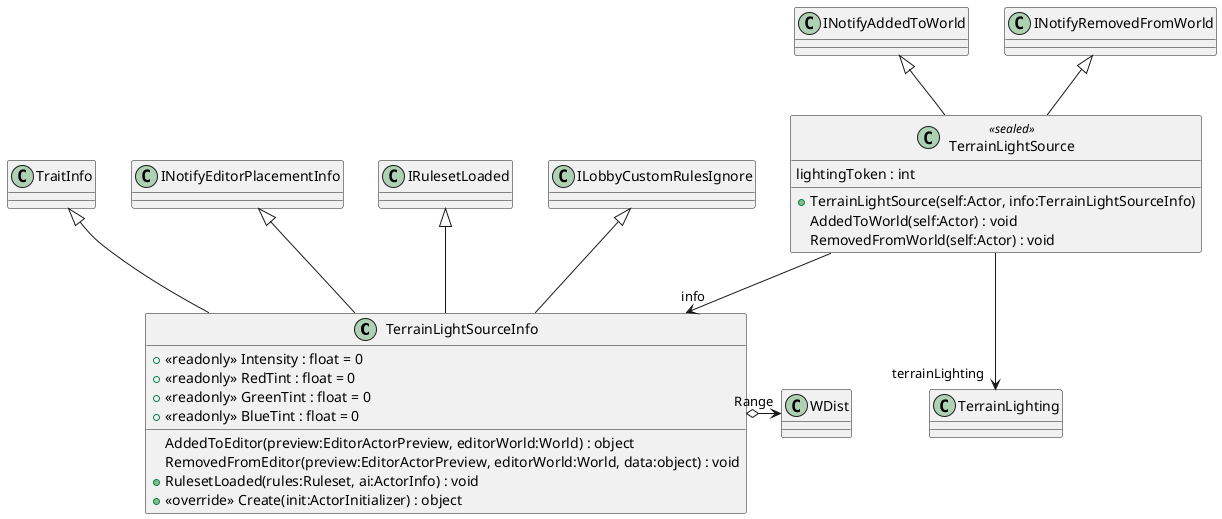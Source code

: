 @startuml
class TerrainLightSourceInfo {
    + <<readonly>> Intensity : float = 0
    + <<readonly>> RedTint : float = 0
    + <<readonly>> GreenTint : float = 0
    + <<readonly>> BlueTint : float = 0
    AddedToEditor(preview:EditorActorPreview, editorWorld:World) : object
    RemovedFromEditor(preview:EditorActorPreview, editorWorld:World, data:object) : void
    + RulesetLoaded(rules:Ruleset, ai:ActorInfo) : void
    + <<override>> Create(init:ActorInitializer) : object
}
class TerrainLightSource <<sealed>> {
    lightingToken : int
    + TerrainLightSource(self:Actor, info:TerrainLightSourceInfo)
    AddedToWorld(self:Actor) : void
    RemovedFromWorld(self:Actor) : void
}
TraitInfo <|-- TerrainLightSourceInfo
INotifyEditorPlacementInfo <|-- TerrainLightSourceInfo
IRulesetLoaded <|-- TerrainLightSourceInfo
ILobbyCustomRulesIgnore <|-- TerrainLightSourceInfo
TerrainLightSourceInfo o-> "Range" WDist
INotifyAddedToWorld <|-- TerrainLightSource
INotifyRemovedFromWorld <|-- TerrainLightSource
TerrainLightSource --> "info" TerrainLightSourceInfo
TerrainLightSource --> "terrainLighting" TerrainLighting
@enduml
